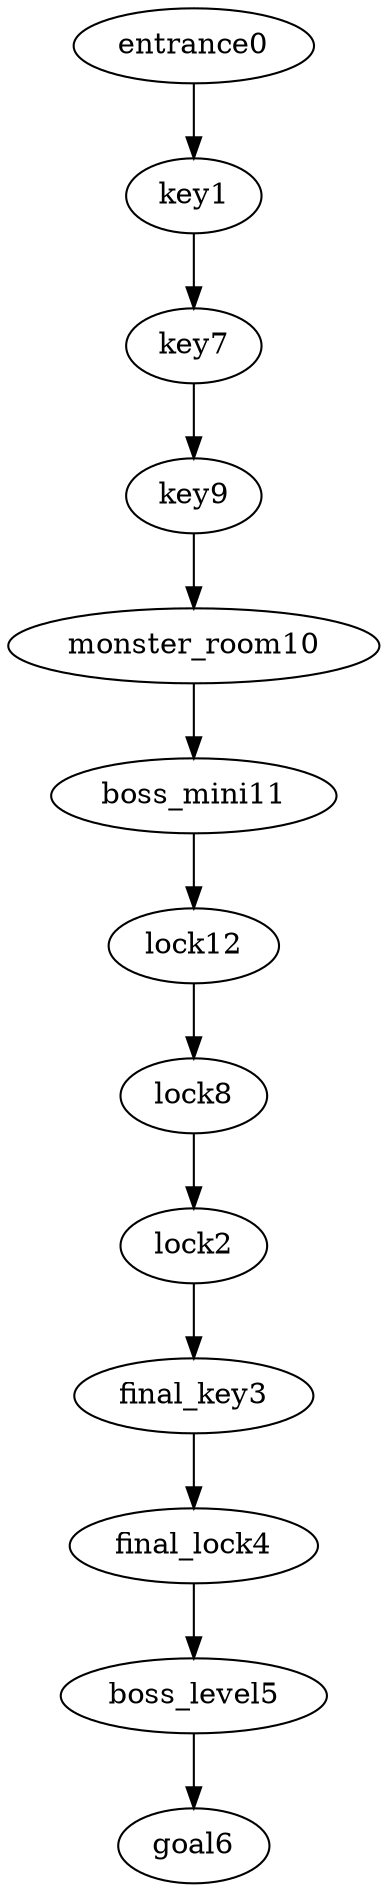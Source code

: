 digraph mission {
entrance0 -> key1
key1 -> key7
lock2 -> final_key3
final_key3 -> final_lock4
final_lock4 -> boss_level5
boss_level5 -> goal6
key7 -> key9
lock8 -> lock2
key9 -> monster_room10
monster_room10 -> boss_mini11
boss_mini11 -> lock12
lock12 -> lock8
}